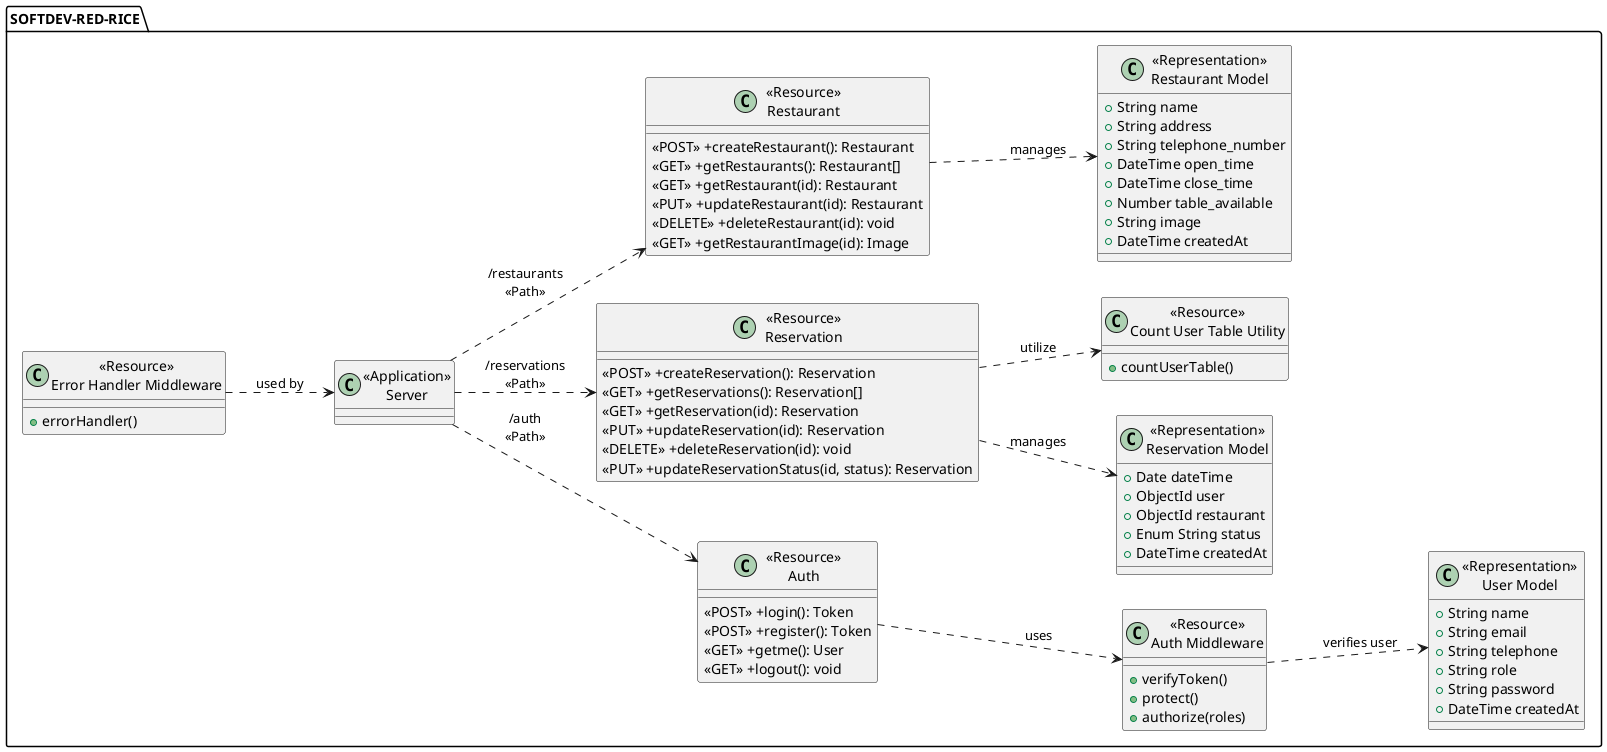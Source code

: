 @startuml
left to right direction
package "SOFTDEV-RED-RICE" {
    class "<<Application>>\nServer" as Server {}

    class "<<Representation>>\nUser Model" as UserModel {
        +String name
        +String email
        +String telephone
        +String role
        +String password
        +DateTime createdAt
    }

    class "<<Representation>>\nRestaurant Model" as RestaurantModel {
        +String name
        +String address
        +String telephone_number
        +DateTime open_time
        +DateTime close_time
        +Number table_available
        +String image
        +DateTime createdAt
    }

    class "<<Representation>>\nReservation Model" as ReservationModel {
        +Date dateTime
        +ObjectId user
        +ObjectId restaurant
        +Enum String status
        +DateTime createdAt
    }

    class "<<Resource>>\nAuth" as AuthController {
        <<POST>> +login(): Token
        <<POST>> +register(): Token
        <<GET>> +getme(): User
        <<GET>> +logout(): void
    }

    class "<<Resource>>\nReservation" as ReservationController {
        <<POST>> +createReservation(): Reservation  
        <<GET>> +getReservations(): Reservation[]
        <<GET>> +getReservation(id): Reservation
        <<PUT>> +updateReservation(id): Reservation
        <<DELETE>> +deleteReservation(id): void
        <<PUT>> +updateReservationStatus(id, status): Reservation
    }

    class "<<Resource>>\nRestaurant" as RestaurantController {
        <<POST>> +createRestaurant(): Restaurant
        <<GET>> +getRestaurants(): Restaurant[]
        <<GET>> +getRestaurant(id): Restaurant
        <<PUT>> +updateRestaurant(id): Restaurant
        <<DELETE>> +deleteRestaurant(id): void
        <<GET>> +getRestaurantImage(id): Image
    }

    class "<<Resource>>\nAuth Middleware" as AuthMiddleware {
        +verifyToken()
        +protect()
        +authorize(roles)
    }

    class "<<Resource>>\nError Handler Middleware" as ErrorHandlerMiddleware {
        +errorHandler()
    }

    class "<<Resource>>\nCount User Table Utility" as CountUserTable {
        +countUserTable()
    }
}

Server ..> AuthController : "/auth\n<<Path>>"
Server ..> ReservationController : "/reservations\n<<Path>>"
Server ..> RestaurantController : "/restaurants\n<<Path>>"

AuthController ..> AuthMiddleware : "uses"
ErrorHandlerMiddleware ..> Server : "used by"
AuthMiddleware ..> UserModel : "verifies user"

ReservationController ..> ReservationModel : "manages"
ReservationController ..> CountUserTable : "utilize"
RestaurantController ..> RestaurantModel : "manages"

@enduml
